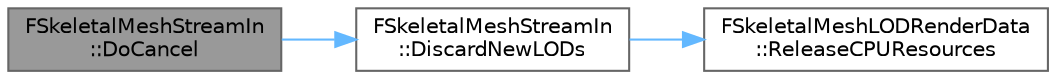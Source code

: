 digraph "FSkeletalMeshStreamIn::DoCancel"
{
 // INTERACTIVE_SVG=YES
 // LATEX_PDF_SIZE
  bgcolor="transparent";
  edge [fontname=Helvetica,fontsize=10,labelfontname=Helvetica,labelfontsize=10];
  node [fontname=Helvetica,fontsize=10,shape=box,height=0.2,width=0.4];
  rankdir="LR";
  Node1 [id="Node000001",label="FSkeletalMeshStreamIn\l::DoCancel",height=0.2,width=0.4,color="gray40", fillcolor="grey60", style="filled", fontcolor="black",tooltip="Discard streamed-in CPU data and intermediate RHI buffers."];
  Node1 -> Node2 [id="edge1_Node000001_Node000002",color="steelblue1",style="solid",tooltip=" "];
  Node2 [id="Node000002",label="FSkeletalMeshStreamIn\l::DiscardNewLODs",height=0.2,width=0.4,color="grey40", fillcolor="white", style="filled",URL="$d7/d36/classFSkeletalMeshStreamIn.html#a0f7c7f42a3d50ad445d19f08dbc64f71",tooltip="Discard newly streamed-in CPU data."];
  Node2 -> Node3 [id="edge2_Node000002_Node000003",color="steelblue1",style="solid",tooltip=" "];
  Node3 [id="Node000003",label="FSkeletalMeshLODRenderData\l::ReleaseCPUResources",height=0.2,width=0.4,color="grey40", fillcolor="white", style="filled",URL="$dd/d19/classFSkeletalMeshLODRenderData.html#ab732b7a622f0a6637c91573cd58fae31",tooltip="Releases the LOD's CPU render resources."];
}
